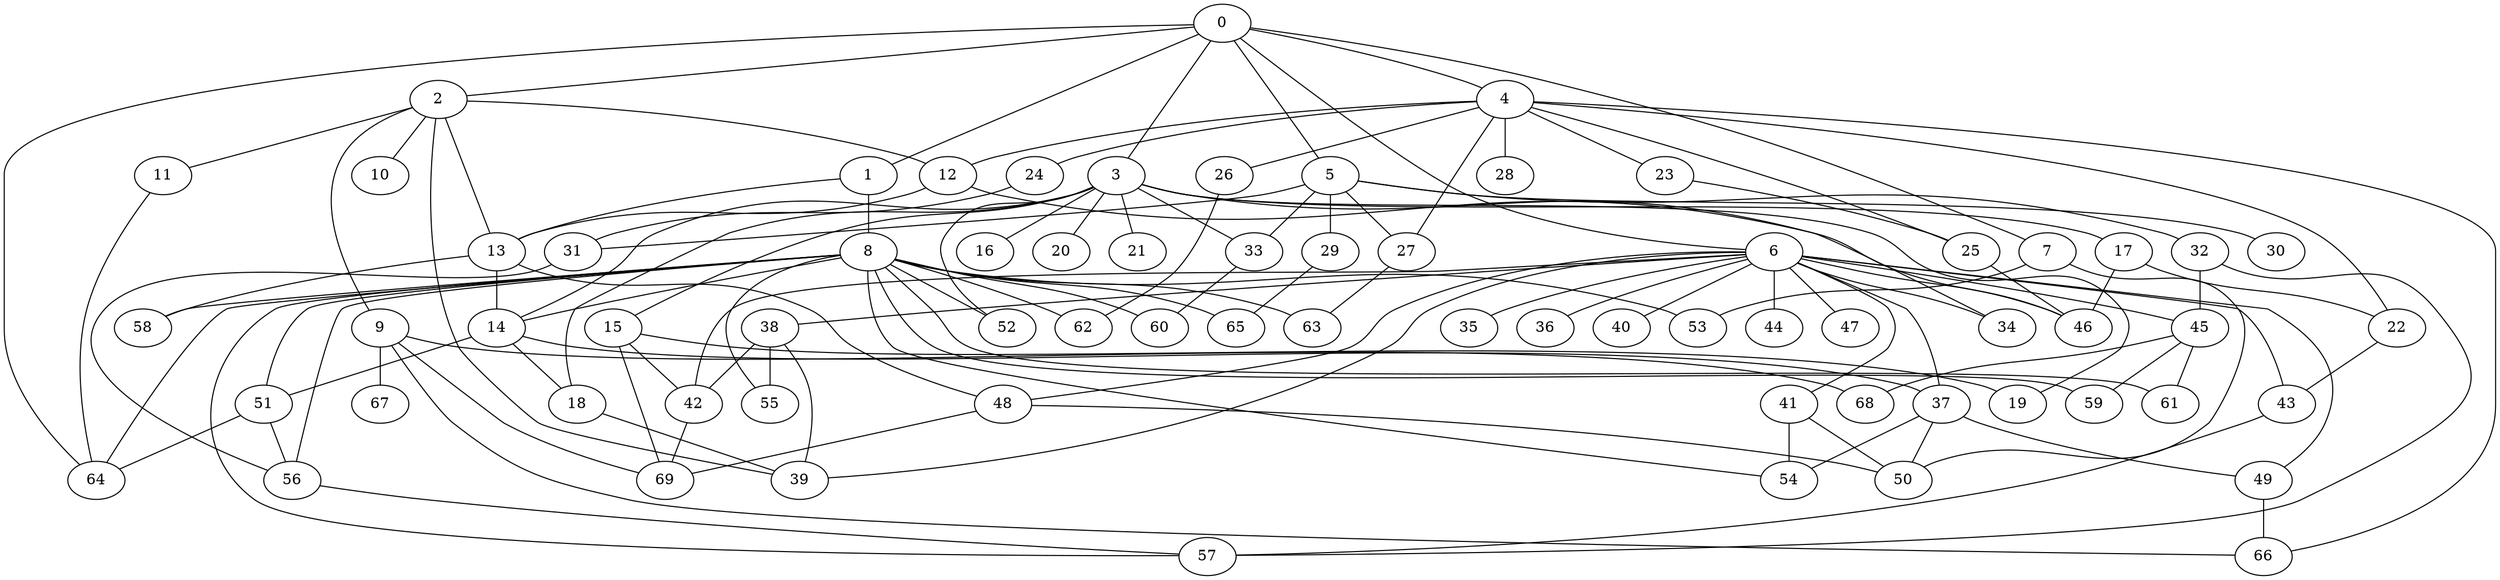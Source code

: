 
graph graphname {
    0 -- 1
0 -- 2
0 -- 3
0 -- 4
0 -- 5
0 -- 6
0 -- 7
0 -- 64
1 -- 8
1 -- 13
2 -- 9
2 -- 10
2 -- 11
2 -- 12
2 -- 13
2 -- 39
3 -- 14
3 -- 15
3 -- 16
3 -- 17
3 -- 18
3 -- 19
3 -- 20
3 -- 21
3 -- 52
3 -- 34
3 -- 33
4 -- 22
4 -- 23
4 -- 24
4 -- 25
4 -- 26
4 -- 27
4 -- 28
4 -- 12
4 -- 66
5 -- 32
5 -- 33
5 -- 29
5 -- 30
5 -- 31
5 -- 27
6 -- 34
6 -- 35
6 -- 36
6 -- 37
6 -- 38
6 -- 39
6 -- 40
6 -- 41
6 -- 42
6 -- 43
6 -- 44
6 -- 45
6 -- 46
6 -- 47
6 -- 48
6 -- 49
7 -- 50
7 -- 53
8 -- 64
8 -- 65
8 -- 51
8 -- 52
8 -- 53
8 -- 54
8 -- 55
8 -- 56
8 -- 57
8 -- 58
8 -- 59
8 -- 60
8 -- 61
8 -- 62
8 -- 63
8 -- 14
9 -- 67
9 -- 68
9 -- 66
9 -- 69
11 -- 64
12 -- 46
12 -- 13
13 -- 58
13 -- 48
13 -- 14
14 -- 37
14 -- 51
14 -- 18
15 -- 19
15 -- 42
15 -- 69
17 -- 46
17 -- 22
18 -- 39
22 -- 43
23 -- 25
24 -- 31
25 -- 46
26 -- 62
27 -- 63
29 -- 65
31 -- 56
32 -- 57
32 -- 45
33 -- 60
37 -- 49
37 -- 54
37 -- 50
38 -- 55
38 -- 39
38 -- 42
41 -- 50
41 -- 54
42 -- 69
43 -- 57
45 -- 61
45 -- 68
45 -- 59
48 -- 69
48 -- 50
49 -- 66
51 -- 56
51 -- 64
56 -- 57

}
